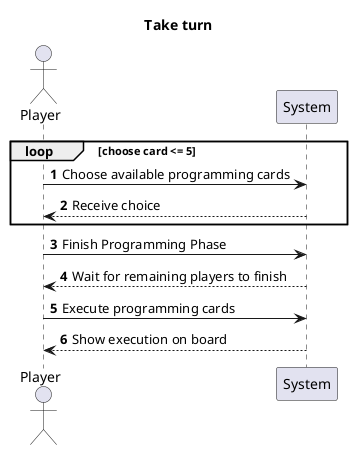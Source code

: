 @startuml
'https://plantuml.com/sequence-diagram

autonumber

Actor Player
Participant System

Title "Take turn"
    loop choose card <= 5
       Player -> System: Choose available programming cards
       System --> Player: Receive choice
    end

Player -> System: Finish Programming Phase
System --> Player: Wait for remaining players to finish

Player -> System: Execute programming cards
System --> Player: Show execution on board


@enduml